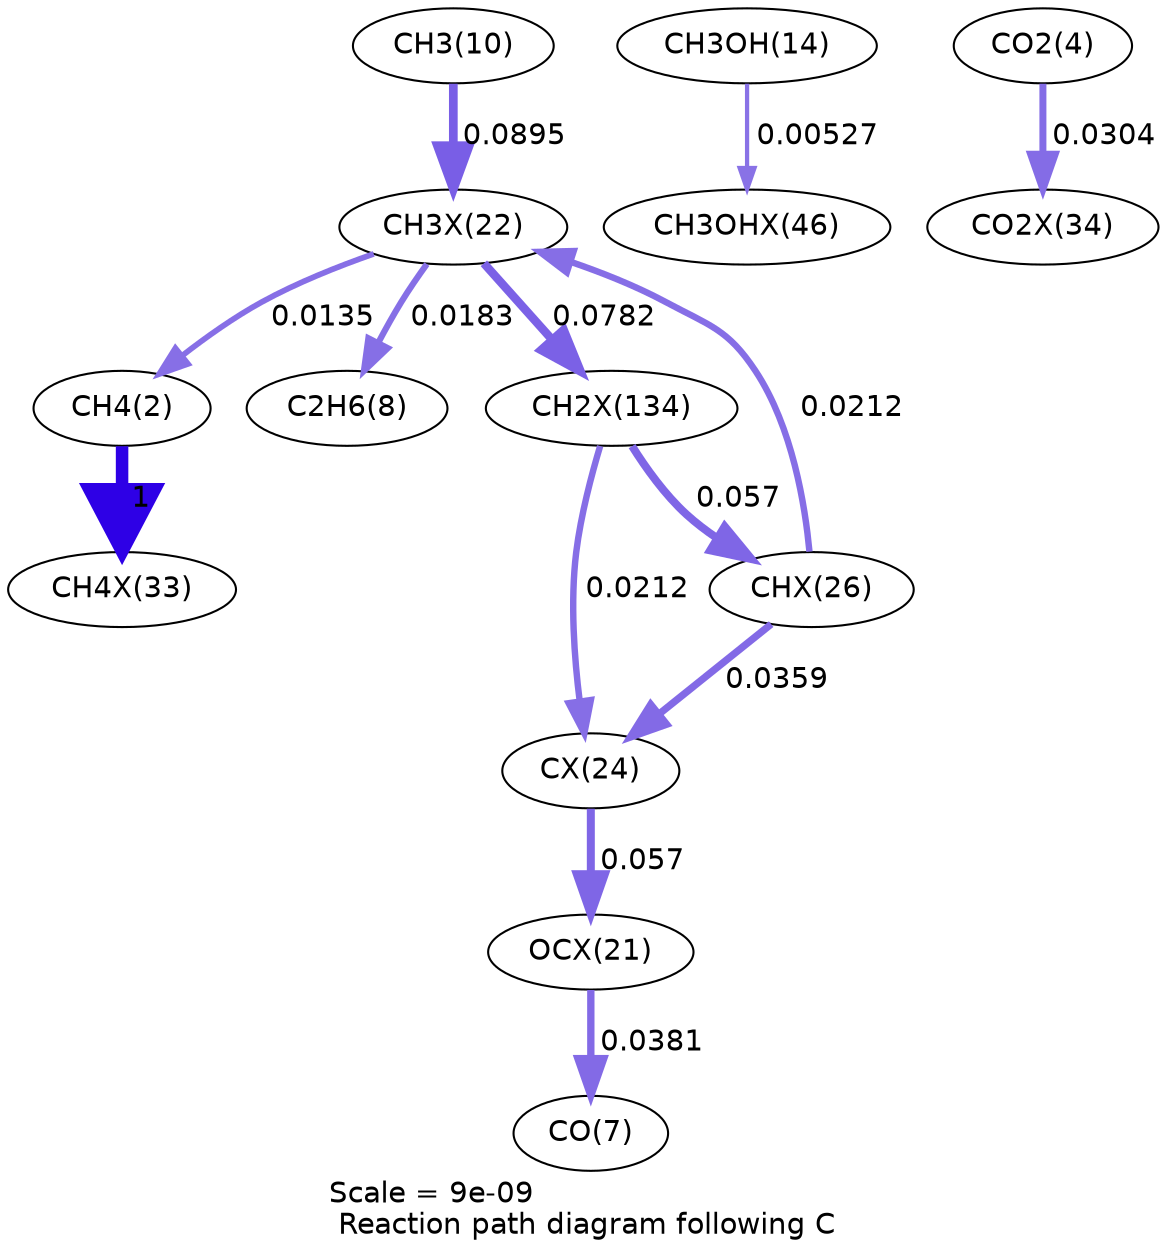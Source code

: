digraph reaction_paths {
center=1;
s4 -> s45[fontname="Helvetica", penwidth=6, arrowsize=3, color="0.7, 1.5, 0.9"
, label=" 1"];
s39 -> s4[fontname="Helvetica", penwidth=2.75, arrowsize=1.38, color="0.7, 0.514, 0.9"
, label=" 0.0135"];
s39 -> s10[fontname="Helvetica", penwidth=2.98, arrowsize=1.49, color="0.7, 0.518, 0.9"
, label=" 0.0183"];
s12 -> s39[fontname="Helvetica", penwidth=4.18, arrowsize=2.09, color="0.7, 0.59, 0.9"
, label=" 0.0895"];
s39 -> s62[fontname="Helvetica", penwidth=4.08, arrowsize=2.04, color="0.7, 0.578, 0.9"
, label=" 0.0782"];
s43 -> s39[fontname="Helvetica", penwidth=3.09, arrowsize=1.54, color="0.7, 0.521, 0.9"
, label=" 0.0212"];
s16 -> s56[fontname="Helvetica", penwidth=2.04, arrowsize=1.02, color="0.7, 0.505, 0.9"
, label=" 0.00527"];
s62 -> s43[fontname="Helvetica", penwidth=3.84, arrowsize=1.92, color="0.7, 0.557, 0.9"
, label=" 0.057"];
s62 -> s41[fontname="Helvetica", penwidth=3.09, arrowsize=1.54, color="0.7, 0.521, 0.9"
, label=" 0.0212"];
s43 -> s41[fontname="Helvetica", penwidth=3.49, arrowsize=1.74, color="0.7, 0.536, 0.9"
, label=" 0.0359"];
s41 -> s38[fontname="Helvetica", penwidth=3.84, arrowsize=1.92, color="0.7, 0.557, 0.9"
, label=" 0.057"];
s38 -> s9[fontname="Helvetica", penwidth=3.53, arrowsize=1.77, color="0.7, 0.538, 0.9"
, label=" 0.0381"];
s6 -> s46[fontname="Helvetica", penwidth=3.36, arrowsize=1.68, color="0.7, 0.53, 0.9"
, label=" 0.0304"];
s4 [ fontname="Helvetica", label="CH4(2)"];
s6 [ fontname="Helvetica", label="CO2(4)"];
s9 [ fontname="Helvetica", label="CO(7)"];
s10 [ fontname="Helvetica", label="C2H6(8)"];
s12 [ fontname="Helvetica", label="CH3(10)"];
s16 [ fontname="Helvetica", label="CH3OH(14)"];
s38 [ fontname="Helvetica", label="OCX(21)"];
s39 [ fontname="Helvetica", label="CH3X(22)"];
s41 [ fontname="Helvetica", label="CX(24)"];
s43 [ fontname="Helvetica", label="CHX(26)"];
s45 [ fontname="Helvetica", label="CH4X(33)"];
s46 [ fontname="Helvetica", label="CO2X(34)"];
s56 [ fontname="Helvetica", label="CH3OHX(46)"];
s62 [ fontname="Helvetica", label="CH2X(134)"];
 label = "Scale = 9e-09\l Reaction path diagram following C";
 fontname = "Helvetica";
}
